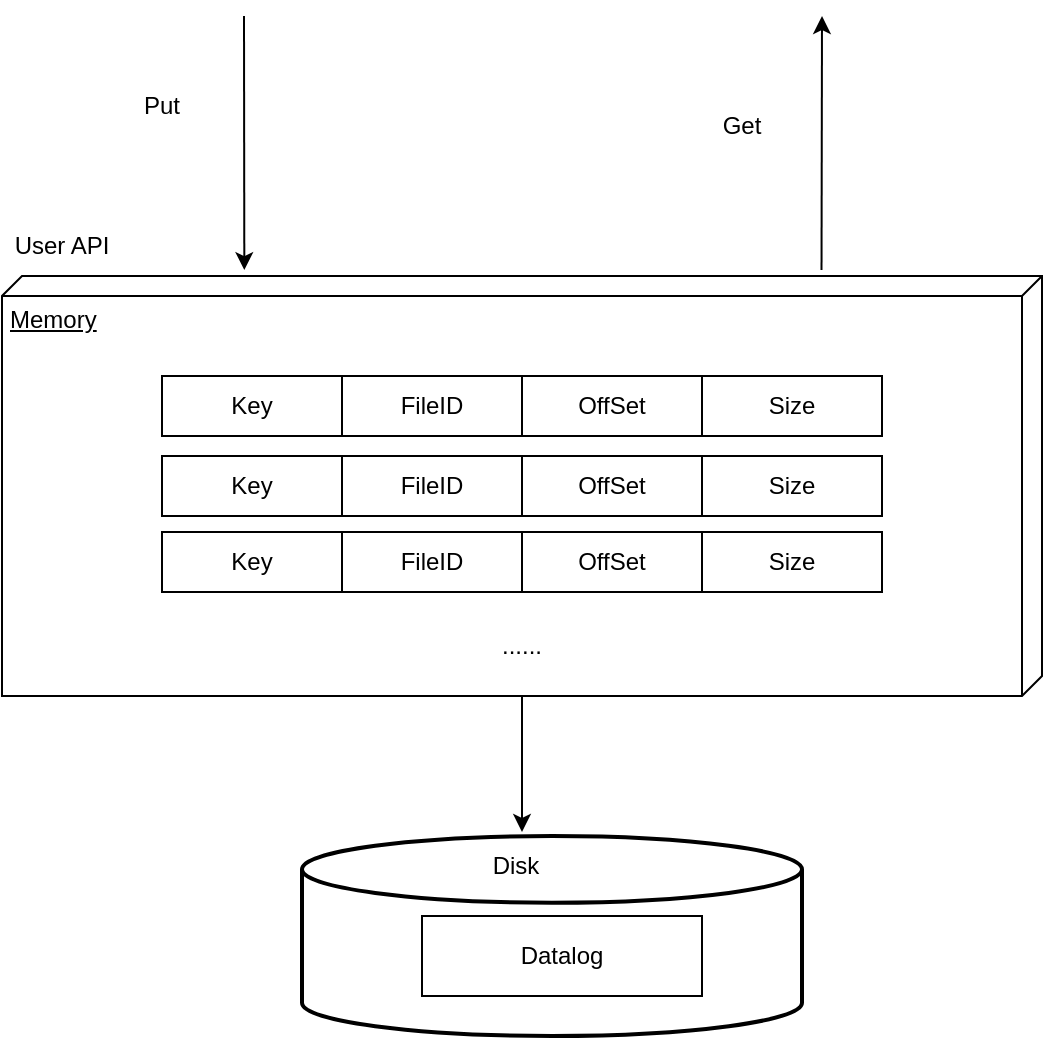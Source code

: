<mxfile version="22.1.22" type="embed">
  <diagram id="c1RUe1I_yWtNZs5EdnYx" name="Page-1">
    <mxGraphModel dx="583" dy="364" grid="1" gridSize="10" guides="1" tooltips="1" connect="1" arrows="1" fold="1" page="1" pageScale="1" pageWidth="850" pageHeight="1100" math="0" shadow="0">
      <root>
        <mxCell id="0" />
        <mxCell id="1" parent="0" />
        <mxCell id="2" value="User API" style="text;html=1;strokeColor=none;fillColor=none;align=center;verticalAlign=middle;whiteSpace=wrap;rounded=0;" vertex="1" parent="1">
          <mxGeometry x="150" y="140" width="60" height="30" as="geometry" />
        </mxCell>
        <mxCell id="3" value="Memory" style="verticalAlign=top;align=left;spacingTop=8;spacingLeft=2;spacingRight=12;shape=cube;size=10;direction=south;fontStyle=4;html=1;whiteSpace=wrap;" vertex="1" parent="1">
          <mxGeometry x="150" y="170" width="520" height="210" as="geometry" />
        </mxCell>
        <mxCell id="4" value="" style="endArrow=classic;html=1;rounded=0;entryX=-0.014;entryY=0.767;entryDx=0;entryDy=0;entryPerimeter=0;" edge="1" parent="1" target="3">
          <mxGeometry width="50" height="50" relative="1" as="geometry">
            <mxPoint x="271" y="40" as="sourcePoint" />
            <mxPoint x="320" y="40" as="targetPoint" />
          </mxGeometry>
        </mxCell>
        <mxCell id="5" value="Put" style="text;html=1;strokeColor=none;fillColor=none;align=center;verticalAlign=middle;whiteSpace=wrap;rounded=0;" vertex="1" parent="1">
          <mxGeometry x="200" y="70" width="60" height="30" as="geometry" />
        </mxCell>
        <mxCell id="6" value="Get" style="text;html=1;strokeColor=none;fillColor=none;align=center;verticalAlign=middle;whiteSpace=wrap;rounded=0;" vertex="1" parent="1">
          <mxGeometry x="490" y="80" width="60" height="30" as="geometry" />
        </mxCell>
        <mxCell id="7" value="" style="endArrow=classic;html=1;rounded=0;exitX=-0.014;exitY=0.212;exitDx=0;exitDy=0;exitPerimeter=0;" edge="1" parent="1" source="3">
          <mxGeometry width="50" height="50" relative="1" as="geometry">
            <mxPoint x="570" y="43" as="sourcePoint" />
            <mxPoint x="560" y="40" as="targetPoint" />
          </mxGeometry>
        </mxCell>
        <mxCell id="10" value="" style="strokeWidth=2;html=1;shape=mxgraph.flowchart.database;whiteSpace=wrap;" vertex="1" parent="1">
          <mxGeometry x="300" y="450" width="250" height="100" as="geometry" />
        </mxCell>
        <mxCell id="11" value="Disk" style="text;html=1;strokeColor=none;fillColor=none;align=center;verticalAlign=middle;whiteSpace=wrap;rounded=0;" vertex="1" parent="1">
          <mxGeometry x="377" y="450" width="60" height="30" as="geometry" />
        </mxCell>
        <mxCell id="12" value="Datalog" style="rounded=0;whiteSpace=wrap;html=1;" vertex="1" parent="1">
          <mxGeometry x="360" y="490" width="140" height="40" as="geometry" />
        </mxCell>
        <mxCell id="17" value="" style="group" vertex="1" connectable="0" parent="1">
          <mxGeometry x="230" y="220" width="360" height="30" as="geometry" />
        </mxCell>
        <mxCell id="13" value="Key" style="rounded=0;whiteSpace=wrap;html=1;" vertex="1" parent="17">
          <mxGeometry width="90" height="30" as="geometry" />
        </mxCell>
        <mxCell id="14" value="FileID" style="rounded=0;whiteSpace=wrap;html=1;" vertex="1" parent="17">
          <mxGeometry x="90" width="90" height="30" as="geometry" />
        </mxCell>
        <mxCell id="15" value="OffSet" style="rounded=0;whiteSpace=wrap;html=1;" vertex="1" parent="17">
          <mxGeometry x="180" width="90" height="30" as="geometry" />
        </mxCell>
        <mxCell id="16" value="Size" style="rounded=0;whiteSpace=wrap;html=1;" vertex="1" parent="17">
          <mxGeometry x="270" width="90" height="30" as="geometry" />
        </mxCell>
        <mxCell id="20" value="" style="group" vertex="1" connectable="0" parent="1">
          <mxGeometry x="240" y="236" width="360" height="30" as="geometry" />
        </mxCell>
        <mxCell id="21" value="Key" style="rounded=0;whiteSpace=wrap;html=1;" vertex="1" parent="20">
          <mxGeometry x="-10" y="24" width="90" height="30" as="geometry" />
        </mxCell>
        <mxCell id="22" value="FileID" style="rounded=0;whiteSpace=wrap;html=1;" vertex="1" parent="20">
          <mxGeometry x="80" y="24" width="90" height="30" as="geometry" />
        </mxCell>
        <mxCell id="23" value="OffSet" style="rounded=0;whiteSpace=wrap;html=1;" vertex="1" parent="20">
          <mxGeometry x="170" y="24" width="90" height="30" as="geometry" />
        </mxCell>
        <mxCell id="24" value="Size" style="rounded=0;whiteSpace=wrap;html=1;" vertex="1" parent="20">
          <mxGeometry x="260" y="24" width="90" height="30" as="geometry" />
        </mxCell>
        <mxCell id="25" style="edgeStyle=orthogonalEdgeStyle;rounded=0;orthogonalLoop=1;jettySize=auto;html=1;entryX=0.44;entryY=-0.02;entryDx=0;entryDy=0;entryPerimeter=0;" edge="1" parent="1" source="3" target="10">
          <mxGeometry relative="1" as="geometry" />
        </mxCell>
        <mxCell id="26" value="" style="group" vertex="1" connectable="0" parent="1">
          <mxGeometry x="230" y="298" width="360" height="52" as="geometry" />
        </mxCell>
        <mxCell id="27" value="Key" style="rounded=0;whiteSpace=wrap;html=1;" vertex="1" parent="26">
          <mxGeometry width="90" height="30" as="geometry" />
        </mxCell>
        <mxCell id="28" value="FileID" style="rounded=0;whiteSpace=wrap;html=1;" vertex="1" parent="26">
          <mxGeometry x="90" width="90" height="30" as="geometry" />
        </mxCell>
        <mxCell id="29" value="OffSet" style="rounded=0;whiteSpace=wrap;html=1;" vertex="1" parent="26">
          <mxGeometry x="180" width="90" height="30" as="geometry" />
        </mxCell>
        <mxCell id="30" value="Size" style="rounded=0;whiteSpace=wrap;html=1;" vertex="1" parent="26">
          <mxGeometry x="270" width="90" height="30" as="geometry" />
        </mxCell>
        <mxCell id="31" value="......" style="text;html=1;strokeColor=none;fillColor=none;align=center;verticalAlign=middle;whiteSpace=wrap;rounded=0;" vertex="1" parent="26">
          <mxGeometry x="150" y="42" width="60" height="30" as="geometry" />
        </mxCell>
      </root>
    </mxGraphModel>
  </diagram>
</mxfile>
